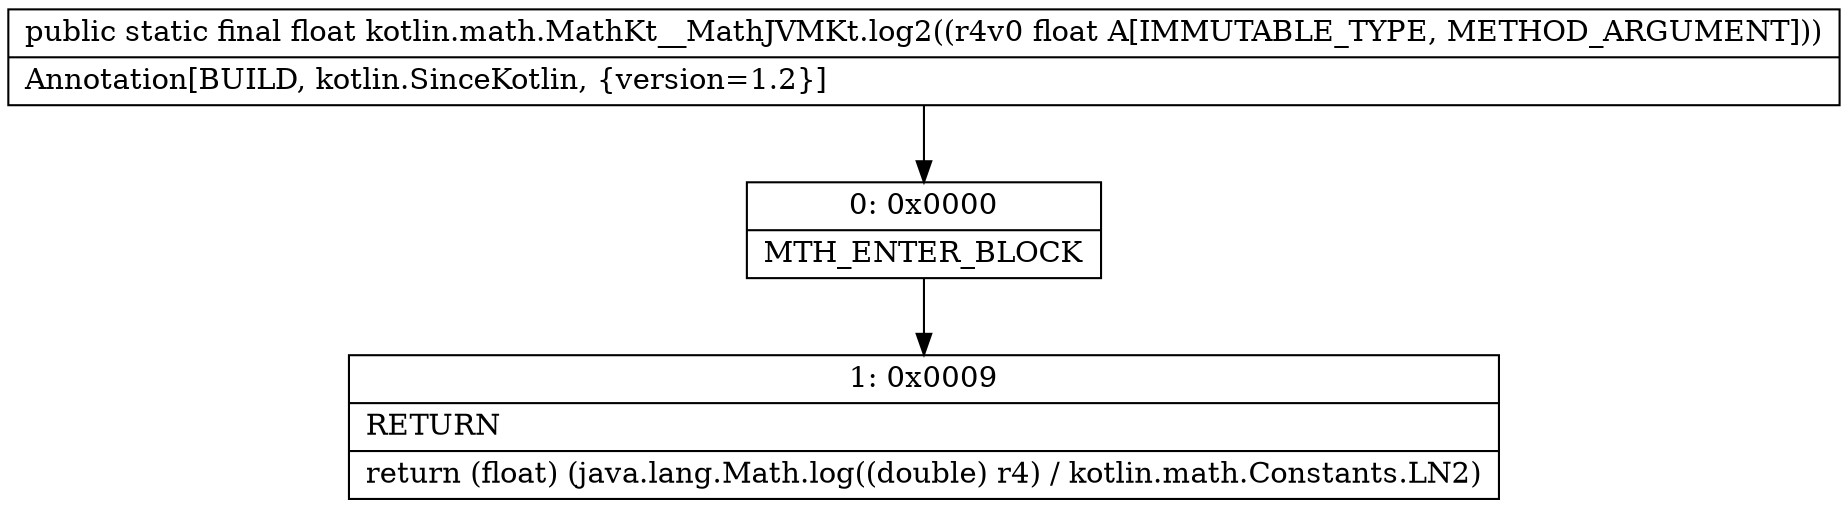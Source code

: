 digraph "CFG forkotlin.math.MathKt__MathJVMKt.log2(F)F" {
Node_0 [shape=record,label="{0\:\ 0x0000|MTH_ENTER_BLOCK\l}"];
Node_1 [shape=record,label="{1\:\ 0x0009|RETURN\l|return (float) (java.lang.Math.log((double) r4) \/ kotlin.math.Constants.LN2)\l}"];
MethodNode[shape=record,label="{public static final float kotlin.math.MathKt__MathJVMKt.log2((r4v0 float A[IMMUTABLE_TYPE, METHOD_ARGUMENT]))  | Annotation[BUILD, kotlin.SinceKotlin, \{version=1.2\}]\l}"];
MethodNode -> Node_0;
Node_0 -> Node_1;
}


